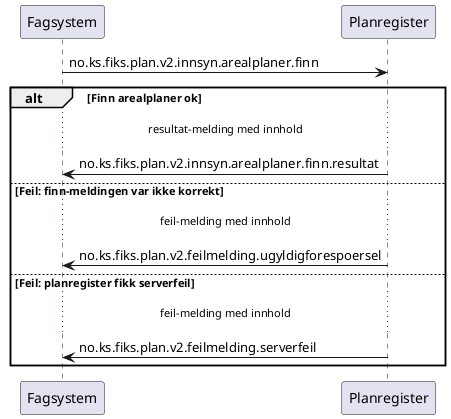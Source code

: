 @startuml

Fagsystem -> Planregister: no.ks.fiks.plan.v2.innsyn.arealplaner.finn

alt Finn arealplaner ok
...resultat-melding med innhold...

Fagsystem <- Planregister: no.ks.fiks.plan.v2.innsyn.arealplaner.finn.resultat

else Feil: finn-meldingen var ikke korrekt
...feil-melding med innhold...

Fagsystem <- Planregister: no.ks.fiks.plan.v2.feilmelding.ugyldigforespoersel

else Feil: planregister fikk serverfeil
...feil-melding med innhold...

Fagsystem <- Planregister: no.ks.fiks.plan.v2.feilmelding.serverfeil

end
@enduml